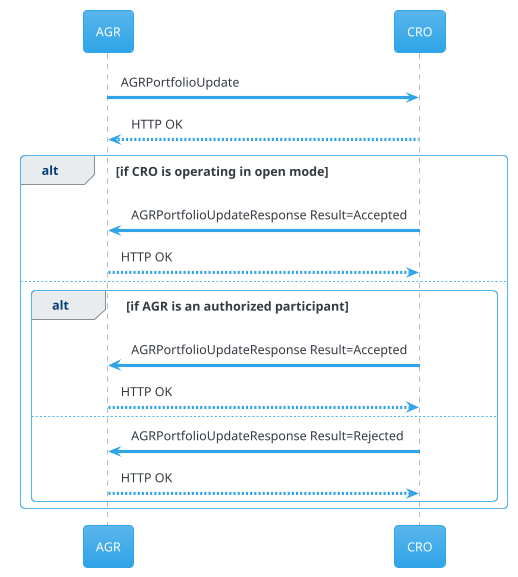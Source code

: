 @startuml
!theme cerulean

participant AGR
participant CRO

AGR -> CRO: AGRPortfolioUpdate
AGR <-- CRO: HTTP OK

alt if CRO is operating in open mode
    AGR <- CRO: AGRPortfolioUpdateResponse Result=Accepted
    AGR --> CRO: HTTP OK
else
    alt if AGR is an authorized participant
        AGR <- CRO: AGRPortfolioUpdateResponse Result=Accepted
        AGR --> CRO: HTTP OK
    else
        AGR <- CRO: AGRPortfolioUpdateResponse Result=Rejected
        AGR --> CRO: HTTP OK
    end
end

@enduml